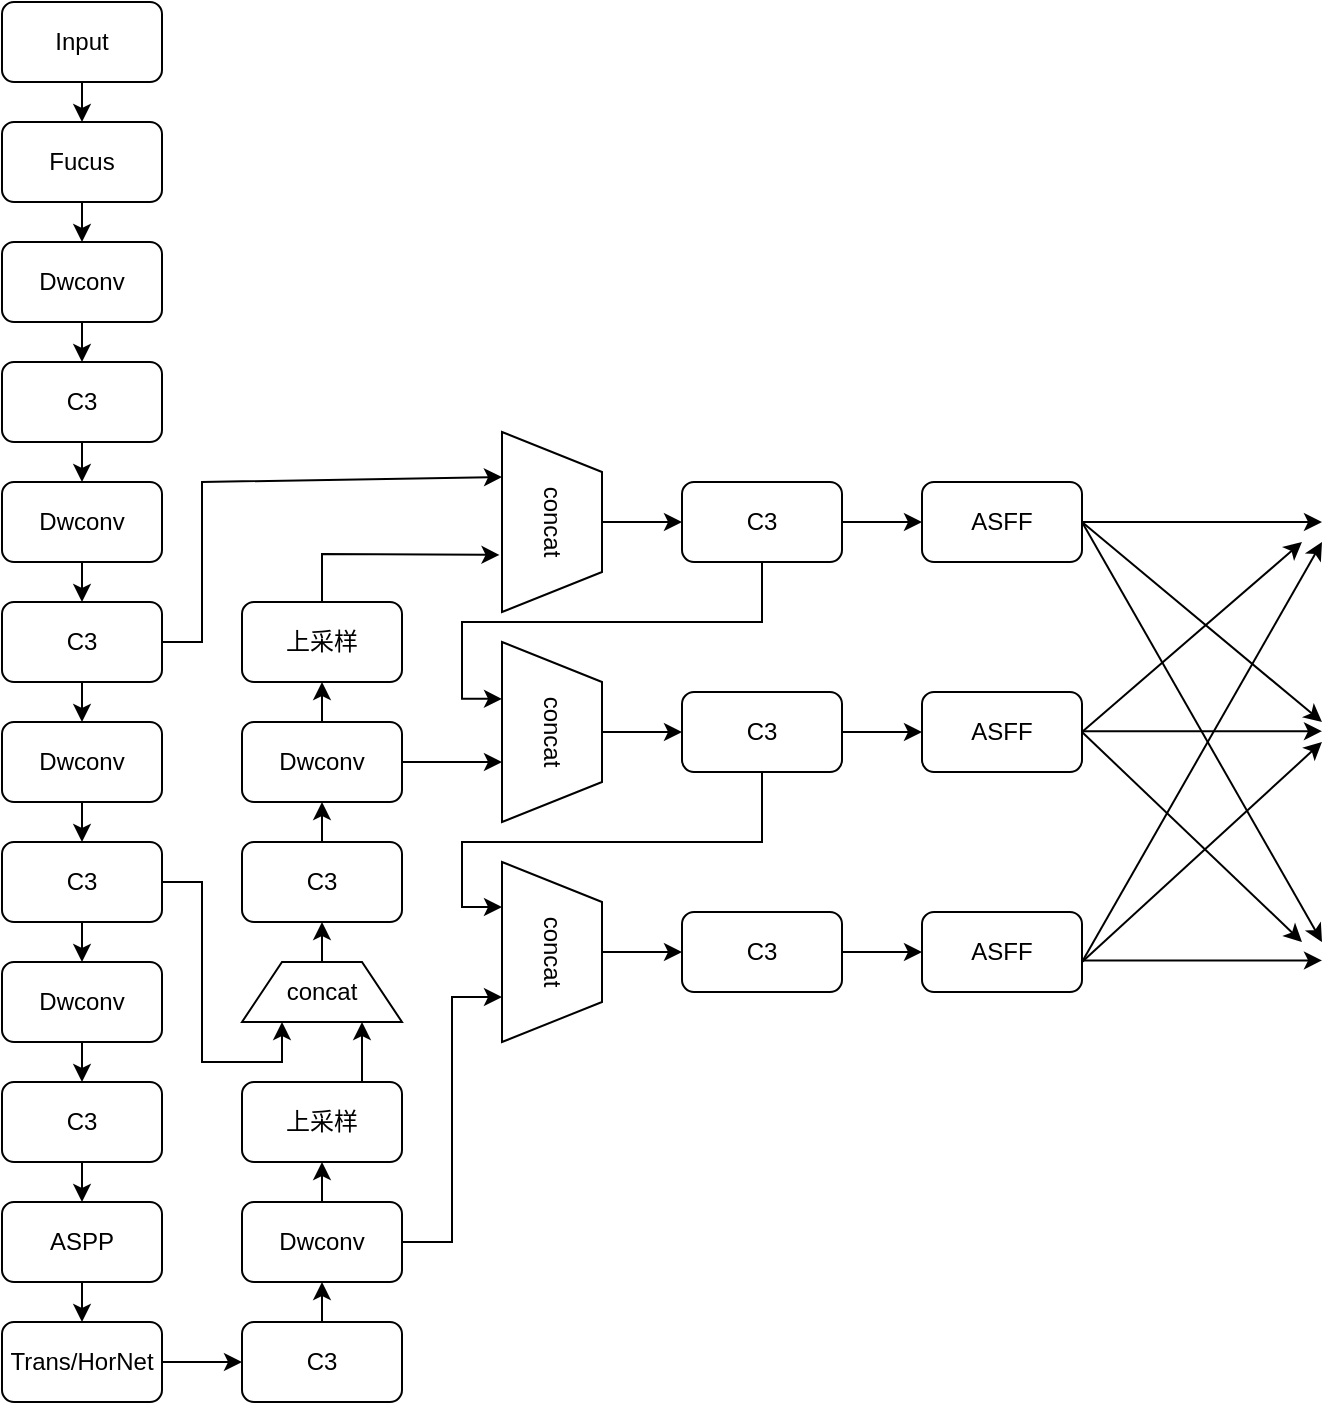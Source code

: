 <mxfile version="21.6.5" type="github">
  <diagram id="C_Lr-fMyFxYX08TO_cOn" name="Page-1">
    <mxGraphModel dx="785" dy="905" grid="1" gridSize="10" guides="1" tooltips="1" connect="1" arrows="1" fold="1" page="1" pageScale="1" pageWidth="850" pageHeight="1100" math="0" shadow="0">
      <root>
        <mxCell id="0" />
        <mxCell id="1" parent="0" />
        <mxCell id="_LLt93re5A-amY6NxNhv-1" value="Input" style="rounded=1;whiteSpace=wrap;html=1;" vertex="1" parent="1">
          <mxGeometry x="60" y="20" width="80" height="40" as="geometry" />
        </mxCell>
        <mxCell id="_LLt93re5A-amY6NxNhv-2" value="Fucus" style="rounded=1;whiteSpace=wrap;html=1;" vertex="1" parent="1">
          <mxGeometry x="60" y="80" width="80" height="40" as="geometry" />
        </mxCell>
        <mxCell id="_LLt93re5A-amY6NxNhv-3" value="Dwconv" style="rounded=1;whiteSpace=wrap;html=1;" vertex="1" parent="1">
          <mxGeometry x="60" y="140" width="80" height="40" as="geometry" />
        </mxCell>
        <mxCell id="_LLt93re5A-amY6NxNhv-4" value="C3" style="rounded=1;whiteSpace=wrap;html=1;" vertex="1" parent="1">
          <mxGeometry x="60" y="200" width="80" height="40" as="geometry" />
        </mxCell>
        <mxCell id="_LLt93re5A-amY6NxNhv-5" value="Dwconv" style="rounded=1;whiteSpace=wrap;html=1;" vertex="1" parent="1">
          <mxGeometry x="60" y="260" width="80" height="40" as="geometry" />
        </mxCell>
        <mxCell id="_LLt93re5A-amY6NxNhv-6" value="C3" style="rounded=1;whiteSpace=wrap;html=1;" vertex="1" parent="1">
          <mxGeometry x="60" y="320" width="80" height="40" as="geometry" />
        </mxCell>
        <mxCell id="_LLt93re5A-amY6NxNhv-7" value="Dwconv" style="rounded=1;whiteSpace=wrap;html=1;" vertex="1" parent="1">
          <mxGeometry x="60" y="380" width="80" height="40" as="geometry" />
        </mxCell>
        <mxCell id="_LLt93re5A-amY6NxNhv-8" value="C3" style="rounded=1;whiteSpace=wrap;html=1;" vertex="1" parent="1">
          <mxGeometry x="60" y="440" width="80" height="40" as="geometry" />
        </mxCell>
        <mxCell id="_LLt93re5A-amY6NxNhv-9" value="Dwconv" style="rounded=1;whiteSpace=wrap;html=1;" vertex="1" parent="1">
          <mxGeometry x="60" y="500" width="80" height="40" as="geometry" />
        </mxCell>
        <mxCell id="_LLt93re5A-amY6NxNhv-10" value="C3" style="rounded=1;whiteSpace=wrap;html=1;" vertex="1" parent="1">
          <mxGeometry x="60" y="560" width="80" height="40" as="geometry" />
        </mxCell>
        <mxCell id="_LLt93re5A-amY6NxNhv-11" value="ASPP" style="rounded=1;whiteSpace=wrap;html=1;" vertex="1" parent="1">
          <mxGeometry x="60" y="620" width="80" height="40" as="geometry" />
        </mxCell>
        <mxCell id="_LLt93re5A-amY6NxNhv-12" value="Trans/HorNet" style="rounded=1;whiteSpace=wrap;html=1;" vertex="1" parent="1">
          <mxGeometry x="60" y="680" width="80" height="40" as="geometry" />
        </mxCell>
        <mxCell id="_LLt93re5A-amY6NxNhv-13" value="" style="endArrow=classic;html=1;rounded=0;exitX=0.5;exitY=1;exitDx=0;exitDy=0;entryX=0.5;entryY=0;entryDx=0;entryDy=0;" edge="1" parent="1" source="_LLt93re5A-amY6NxNhv-1" target="_LLt93re5A-amY6NxNhv-2">
          <mxGeometry width="50" height="50" relative="1" as="geometry">
            <mxPoint x="170" y="210" as="sourcePoint" />
            <mxPoint x="220" y="160" as="targetPoint" />
          </mxGeometry>
        </mxCell>
        <mxCell id="_LLt93re5A-amY6NxNhv-14" value="" style="endArrow=classic;html=1;rounded=0;exitX=0.5;exitY=1;exitDx=0;exitDy=0;entryX=0.5;entryY=0;entryDx=0;entryDy=0;" edge="1" parent="1" source="_LLt93re5A-amY6NxNhv-2" target="_LLt93re5A-amY6NxNhv-3">
          <mxGeometry width="50" height="50" relative="1" as="geometry">
            <mxPoint x="110" y="70" as="sourcePoint" />
            <mxPoint x="110" y="90" as="targetPoint" />
          </mxGeometry>
        </mxCell>
        <mxCell id="_LLt93re5A-amY6NxNhv-15" value="" style="endArrow=classic;html=1;rounded=0;exitX=0.5;exitY=1;exitDx=0;exitDy=0;entryX=0.5;entryY=0;entryDx=0;entryDy=0;" edge="1" parent="1" source="_LLt93re5A-amY6NxNhv-3" target="_LLt93re5A-amY6NxNhv-4">
          <mxGeometry width="50" height="50" relative="1" as="geometry">
            <mxPoint x="120" y="80" as="sourcePoint" />
            <mxPoint x="120" y="100" as="targetPoint" />
          </mxGeometry>
        </mxCell>
        <mxCell id="_LLt93re5A-amY6NxNhv-16" value="" style="endArrow=classic;html=1;rounded=0;exitX=0.5;exitY=1;exitDx=0;exitDy=0;entryX=0.5;entryY=0;entryDx=0;entryDy=0;" edge="1" parent="1" source="_LLt93re5A-amY6NxNhv-4" target="_LLt93re5A-amY6NxNhv-5">
          <mxGeometry width="50" height="50" relative="1" as="geometry">
            <mxPoint x="130" y="90" as="sourcePoint" />
            <mxPoint x="130" y="110" as="targetPoint" />
          </mxGeometry>
        </mxCell>
        <mxCell id="_LLt93re5A-amY6NxNhv-17" value="" style="endArrow=classic;html=1;rounded=0;exitX=0.5;exitY=1;exitDx=0;exitDy=0;entryX=0.5;entryY=0;entryDx=0;entryDy=0;" edge="1" parent="1" source="_LLt93re5A-amY6NxNhv-5" target="_LLt93re5A-amY6NxNhv-6">
          <mxGeometry width="50" height="50" relative="1" as="geometry">
            <mxPoint x="140" y="100" as="sourcePoint" />
            <mxPoint x="140" y="120" as="targetPoint" />
          </mxGeometry>
        </mxCell>
        <mxCell id="_LLt93re5A-amY6NxNhv-18" value="" style="endArrow=classic;html=1;rounded=0;exitX=0.5;exitY=1;exitDx=0;exitDy=0;entryX=0.5;entryY=0;entryDx=0;entryDy=0;" edge="1" parent="1" source="_LLt93re5A-amY6NxNhv-6" target="_LLt93re5A-amY6NxNhv-7">
          <mxGeometry width="50" height="50" relative="1" as="geometry">
            <mxPoint x="150" y="110" as="sourcePoint" />
            <mxPoint x="150" y="130" as="targetPoint" />
          </mxGeometry>
        </mxCell>
        <mxCell id="_LLt93re5A-amY6NxNhv-19" value="" style="endArrow=classic;html=1;rounded=0;exitX=0.5;exitY=1;exitDx=0;exitDy=0;entryX=0.5;entryY=0;entryDx=0;entryDy=0;" edge="1" parent="1" source="_LLt93re5A-amY6NxNhv-7" target="_LLt93re5A-amY6NxNhv-8">
          <mxGeometry width="50" height="50" relative="1" as="geometry">
            <mxPoint x="160" y="120" as="sourcePoint" />
            <mxPoint x="160" y="140" as="targetPoint" />
          </mxGeometry>
        </mxCell>
        <mxCell id="_LLt93re5A-amY6NxNhv-20" value="" style="endArrow=classic;html=1;rounded=0;exitX=0.5;exitY=1;exitDx=0;exitDy=0;" edge="1" parent="1" source="_LLt93re5A-amY6NxNhv-8">
          <mxGeometry width="50" height="50" relative="1" as="geometry">
            <mxPoint x="170" y="130" as="sourcePoint" />
            <mxPoint x="100" y="500" as="targetPoint" />
          </mxGeometry>
        </mxCell>
        <mxCell id="_LLt93re5A-amY6NxNhv-21" value="" style="endArrow=classic;html=1;rounded=0;exitX=0.5;exitY=1;exitDx=0;exitDy=0;entryX=0.5;entryY=0;entryDx=0;entryDy=0;" edge="1" parent="1" source="_LLt93re5A-amY6NxNhv-9" target="_LLt93re5A-amY6NxNhv-10">
          <mxGeometry width="50" height="50" relative="1" as="geometry">
            <mxPoint x="180" y="140" as="sourcePoint" />
            <mxPoint x="180" y="160" as="targetPoint" />
          </mxGeometry>
        </mxCell>
        <mxCell id="_LLt93re5A-amY6NxNhv-22" value="" style="endArrow=classic;html=1;rounded=0;entryX=0.5;entryY=0;entryDx=0;entryDy=0;" edge="1" parent="1" target="_LLt93re5A-amY6NxNhv-11">
          <mxGeometry width="50" height="50" relative="1" as="geometry">
            <mxPoint x="100" y="600" as="sourcePoint" />
            <mxPoint x="190" y="170" as="targetPoint" />
          </mxGeometry>
        </mxCell>
        <mxCell id="_LLt93re5A-amY6NxNhv-23" value="" style="endArrow=classic;html=1;rounded=0;entryX=0.5;entryY=0;entryDx=0;entryDy=0;exitX=0.5;exitY=1;exitDx=0;exitDy=0;" edge="1" parent="1" source="_LLt93re5A-amY6NxNhv-11" target="_LLt93re5A-amY6NxNhv-12">
          <mxGeometry width="50" height="50" relative="1" as="geometry">
            <mxPoint x="100" y="676" as="sourcePoint" />
            <mxPoint x="200" y="180" as="targetPoint" />
          </mxGeometry>
        </mxCell>
        <mxCell id="_LLt93re5A-amY6NxNhv-24" value="" style="endArrow=classic;html=1;rounded=0;exitX=1;exitY=0.5;exitDx=0;exitDy=0;entryX=0.25;entryY=1;entryDx=0;entryDy=0;" edge="1" parent="1" source="_LLt93re5A-amY6NxNhv-6" target="_LLt93re5A-amY6NxNhv-25">
          <mxGeometry width="50" height="50" relative="1" as="geometry">
            <mxPoint x="210" y="370" as="sourcePoint" />
            <mxPoint x="280" y="340" as="targetPoint" />
            <Array as="points">
              <mxPoint x="160" y="340" />
              <mxPoint x="160" y="260" />
            </Array>
          </mxGeometry>
        </mxCell>
        <mxCell id="_LLt93re5A-amY6NxNhv-48" style="edgeStyle=orthogonalEdgeStyle;rounded=0;orthogonalLoop=1;jettySize=auto;html=1;exitX=0.5;exitY=0;exitDx=0;exitDy=0;entryX=0;entryY=0.5;entryDx=0;entryDy=0;" edge="1" parent="1" source="_LLt93re5A-amY6NxNhv-25" target="_LLt93re5A-amY6NxNhv-47">
          <mxGeometry relative="1" as="geometry" />
        </mxCell>
        <mxCell id="_LLt93re5A-amY6NxNhv-25" value="concat" style="shape=trapezoid;perimeter=trapezoidPerimeter;whiteSpace=wrap;html=1;fixedSize=1;rotation=90;" vertex="1" parent="1">
          <mxGeometry x="290" y="255" width="90" height="50" as="geometry" />
        </mxCell>
        <mxCell id="_LLt93re5A-amY6NxNhv-26" value="上采样" style="rounded=1;whiteSpace=wrap;html=1;" vertex="1" parent="1">
          <mxGeometry x="180" y="560" width="80" height="40" as="geometry" />
        </mxCell>
        <mxCell id="_LLt93re5A-amY6NxNhv-56" style="edgeStyle=orthogonalEdgeStyle;rounded=0;orthogonalLoop=1;jettySize=auto;html=1;exitX=1;exitY=0.5;exitDx=0;exitDy=0;entryX=0.75;entryY=1;entryDx=0;entryDy=0;" edge="1" parent="1" source="_LLt93re5A-amY6NxNhv-27" target="_LLt93re5A-amY6NxNhv-54">
          <mxGeometry relative="1" as="geometry" />
        </mxCell>
        <mxCell id="_LLt93re5A-amY6NxNhv-27" value="Dwconv" style="rounded=1;whiteSpace=wrap;html=1;" vertex="1" parent="1">
          <mxGeometry x="180" y="620" width="80" height="40" as="geometry" />
        </mxCell>
        <mxCell id="_LLt93re5A-amY6NxNhv-28" value="C3" style="rounded=1;whiteSpace=wrap;html=1;" vertex="1" parent="1">
          <mxGeometry x="180" y="680" width="80" height="40" as="geometry" />
        </mxCell>
        <mxCell id="_LLt93re5A-amY6NxNhv-29" value="" style="endArrow=classic;html=1;rounded=0;exitX=0.5;exitY=0;exitDx=0;exitDy=0;entryX=0.5;entryY=1;entryDx=0;entryDy=0;" edge="1" parent="1" source="_LLt93re5A-amY6NxNhv-28" target="_LLt93re5A-amY6NxNhv-27">
          <mxGeometry width="50" height="50" relative="1" as="geometry">
            <mxPoint x="300" y="260" as="sourcePoint" />
            <mxPoint x="300" y="280" as="targetPoint" />
          </mxGeometry>
        </mxCell>
        <mxCell id="_LLt93re5A-amY6NxNhv-30" value="" style="endArrow=classic;html=1;rounded=0;exitX=0.5;exitY=0;exitDx=0;exitDy=0;entryX=0.5;entryY=1;entryDx=0;entryDy=0;" edge="1" parent="1" source="_LLt93re5A-amY6NxNhv-27" target="_LLt93re5A-amY6NxNhv-26">
          <mxGeometry width="50" height="50" relative="1" as="geometry">
            <mxPoint x="210" y="570" as="sourcePoint" />
            <mxPoint x="260" y="520" as="targetPoint" />
          </mxGeometry>
        </mxCell>
        <mxCell id="_LLt93re5A-amY6NxNhv-31" value="" style="endArrow=classic;html=1;rounded=0;exitX=1;exitY=0.5;exitDx=0;exitDy=0;entryX=0;entryY=0.5;entryDx=0;entryDy=0;" edge="1" parent="1" source="_LLt93re5A-amY6NxNhv-12" target="_LLt93re5A-amY6NxNhv-28">
          <mxGeometry width="50" height="50" relative="1" as="geometry">
            <mxPoint x="210" y="570" as="sourcePoint" />
            <mxPoint x="260" y="520" as="targetPoint" />
          </mxGeometry>
        </mxCell>
        <mxCell id="_LLt93re5A-amY6NxNhv-41" style="edgeStyle=orthogonalEdgeStyle;rounded=0;orthogonalLoop=1;jettySize=auto;html=1;exitX=0.5;exitY=0;exitDx=0;exitDy=0;entryX=0.5;entryY=1;entryDx=0;entryDy=0;" edge="1" parent="1" source="_LLt93re5A-amY6NxNhv-32" target="_LLt93re5A-amY6NxNhv-37">
          <mxGeometry relative="1" as="geometry" />
        </mxCell>
        <mxCell id="_LLt93re5A-amY6NxNhv-32" value="concat" style="shape=trapezoid;perimeter=trapezoidPerimeter;whiteSpace=wrap;html=1;fixedSize=1;rotation=0;" vertex="1" parent="1">
          <mxGeometry x="180" y="500" width="80" height="30" as="geometry" />
        </mxCell>
        <mxCell id="_LLt93re5A-amY6NxNhv-33" value="" style="endArrow=classic;html=1;rounded=0;exitX=0.75;exitY=0;exitDx=0;exitDy=0;entryX=0.75;entryY=1;entryDx=0;entryDy=0;" edge="1" parent="1" source="_LLt93re5A-amY6NxNhv-26" target="_LLt93re5A-amY6NxNhv-32">
          <mxGeometry width="50" height="50" relative="1" as="geometry">
            <mxPoint x="210" y="570" as="sourcePoint" />
            <mxPoint x="260" y="520" as="targetPoint" />
          </mxGeometry>
        </mxCell>
        <mxCell id="_LLt93re5A-amY6NxNhv-34" value="" style="endArrow=classic;html=1;rounded=0;exitX=1;exitY=0.5;exitDx=0;exitDy=0;entryX=0.25;entryY=1;entryDx=0;entryDy=0;" edge="1" parent="1" source="_LLt93re5A-amY6NxNhv-8" target="_LLt93re5A-amY6NxNhv-32">
          <mxGeometry width="50" height="50" relative="1" as="geometry">
            <mxPoint x="210" y="570" as="sourcePoint" />
            <mxPoint x="260" y="520" as="targetPoint" />
            <Array as="points">
              <mxPoint x="160" y="460" />
              <mxPoint x="160" y="550" />
              <mxPoint x="200" y="550" />
            </Array>
          </mxGeometry>
        </mxCell>
        <mxCell id="_LLt93re5A-amY6NxNhv-36" value="Dwconv" style="rounded=1;whiteSpace=wrap;html=1;" vertex="1" parent="1">
          <mxGeometry x="180" y="380" width="80" height="40" as="geometry" />
        </mxCell>
        <mxCell id="_LLt93re5A-amY6NxNhv-37" value="C3" style="rounded=1;whiteSpace=wrap;html=1;" vertex="1" parent="1">
          <mxGeometry x="180" y="440" width="80" height="40" as="geometry" />
        </mxCell>
        <mxCell id="_LLt93re5A-amY6NxNhv-38" value="" style="endArrow=classic;html=1;rounded=0;exitX=0.5;exitY=0;exitDx=0;exitDy=0;entryX=0.5;entryY=1;entryDx=0;entryDy=0;" edge="1" parent="1" source="_LLt93re5A-amY6NxNhv-37" target="_LLt93re5A-amY6NxNhv-36">
          <mxGeometry width="50" height="50" relative="1" as="geometry">
            <mxPoint x="300" y="20" as="sourcePoint" />
            <mxPoint x="300" y="40" as="targetPoint" />
          </mxGeometry>
        </mxCell>
        <mxCell id="_LLt93re5A-amY6NxNhv-39" value="" style="endArrow=classic;html=1;rounded=0;exitX=0.5;exitY=0;exitDx=0;exitDy=0;entryX=0.5;entryY=1;entryDx=0;entryDy=0;" edge="1" parent="1" source="_LLt93re5A-amY6NxNhv-36">
          <mxGeometry width="50" height="50" relative="1" as="geometry">
            <mxPoint x="210" y="330" as="sourcePoint" />
            <mxPoint x="220" y="360" as="targetPoint" />
          </mxGeometry>
        </mxCell>
        <mxCell id="_LLt93re5A-amY6NxNhv-42" value="上采样" style="rounded=1;whiteSpace=wrap;html=1;" vertex="1" parent="1">
          <mxGeometry x="180" y="320" width="80" height="40" as="geometry" />
        </mxCell>
        <mxCell id="_LLt93re5A-amY6NxNhv-43" value="" style="endArrow=classic;html=1;rounded=0;exitX=0.5;exitY=0;exitDx=0;exitDy=0;entryX=0.683;entryY=1.025;entryDx=0;entryDy=0;entryPerimeter=0;" edge="1" parent="1" source="_LLt93re5A-amY6NxNhv-42" target="_LLt93re5A-amY6NxNhv-25">
          <mxGeometry width="50" height="50" relative="1" as="geometry">
            <mxPoint x="210" y="270" as="sourcePoint" />
            <mxPoint x="290" y="300" as="targetPoint" />
            <Array as="points">
              <mxPoint x="220" y="296" />
            </Array>
          </mxGeometry>
        </mxCell>
        <mxCell id="_LLt93re5A-amY6NxNhv-51" style="edgeStyle=orthogonalEdgeStyle;rounded=0;orthogonalLoop=1;jettySize=auto;html=1;exitX=0.5;exitY=0;exitDx=0;exitDy=0;entryX=0;entryY=0.5;entryDx=0;entryDy=0;" edge="1" parent="1" source="_LLt93re5A-amY6NxNhv-45" target="_LLt93re5A-amY6NxNhv-50">
          <mxGeometry relative="1" as="geometry" />
        </mxCell>
        <mxCell id="_LLt93re5A-amY6NxNhv-45" value="concat" style="shape=trapezoid;perimeter=trapezoidPerimeter;whiteSpace=wrap;html=1;fixedSize=1;rotation=90;" vertex="1" parent="1">
          <mxGeometry x="290" y="360" width="90" height="50" as="geometry" />
        </mxCell>
        <mxCell id="_LLt93re5A-amY6NxNhv-46" value="" style="endArrow=classic;html=1;rounded=0;exitX=1;exitY=0.5;exitDx=0;exitDy=0;" edge="1" parent="1" source="_LLt93re5A-amY6NxNhv-36">
          <mxGeometry width="50" height="50" relative="1" as="geometry">
            <mxPoint x="160" y="390" as="sourcePoint" />
            <mxPoint x="310" y="400" as="targetPoint" />
          </mxGeometry>
        </mxCell>
        <mxCell id="_LLt93re5A-amY6NxNhv-49" style="edgeStyle=orthogonalEdgeStyle;rounded=0;orthogonalLoop=1;jettySize=auto;html=1;exitX=0.5;exitY=1;exitDx=0;exitDy=0;entryX=0.316;entryY=1;entryDx=0;entryDy=0;entryPerimeter=0;" edge="1" parent="1" source="_LLt93re5A-amY6NxNhv-47" target="_LLt93re5A-amY6NxNhv-45">
          <mxGeometry relative="1" as="geometry">
            <Array as="points">
              <mxPoint x="440" y="330" />
              <mxPoint x="290" y="330" />
              <mxPoint x="290" y="368" />
            </Array>
          </mxGeometry>
        </mxCell>
        <mxCell id="_LLt93re5A-amY6NxNhv-61" style="edgeStyle=orthogonalEdgeStyle;rounded=0;orthogonalLoop=1;jettySize=auto;html=1;exitX=1;exitY=0.5;exitDx=0;exitDy=0;entryX=0;entryY=0.5;entryDx=0;entryDy=0;" edge="1" parent="1" source="_LLt93re5A-amY6NxNhv-47" target="_LLt93re5A-amY6NxNhv-58">
          <mxGeometry relative="1" as="geometry" />
        </mxCell>
        <mxCell id="_LLt93re5A-amY6NxNhv-47" value="C3" style="rounded=1;whiteSpace=wrap;html=1;" vertex="1" parent="1">
          <mxGeometry x="400" y="260" width="80" height="40" as="geometry" />
        </mxCell>
        <mxCell id="_LLt93re5A-amY6NxNhv-53" style="edgeStyle=orthogonalEdgeStyle;rounded=0;orthogonalLoop=1;jettySize=auto;html=1;exitX=0.5;exitY=1;exitDx=0;exitDy=0;" edge="1" parent="1" source="_LLt93re5A-amY6NxNhv-50">
          <mxGeometry relative="1" as="geometry">
            <mxPoint x="440.4" y="405.2" as="targetPoint" />
          </mxGeometry>
        </mxCell>
        <mxCell id="_LLt93re5A-amY6NxNhv-55" style="edgeStyle=orthogonalEdgeStyle;rounded=0;orthogonalLoop=1;jettySize=auto;html=1;exitX=0.5;exitY=1;exitDx=0;exitDy=0;entryX=0.25;entryY=1;entryDx=0;entryDy=0;" edge="1" parent="1" source="_LLt93re5A-amY6NxNhv-50" target="_LLt93re5A-amY6NxNhv-54">
          <mxGeometry relative="1" as="geometry">
            <Array as="points">
              <mxPoint x="440" y="440" />
              <mxPoint x="290" y="440" />
              <mxPoint x="290" y="472" />
            </Array>
          </mxGeometry>
        </mxCell>
        <mxCell id="_LLt93re5A-amY6NxNhv-62" style="edgeStyle=orthogonalEdgeStyle;rounded=0;orthogonalLoop=1;jettySize=auto;html=1;exitX=1;exitY=0.5;exitDx=0;exitDy=0;entryX=0;entryY=0.5;entryDx=0;entryDy=0;" edge="1" parent="1" source="_LLt93re5A-amY6NxNhv-50" target="_LLt93re5A-amY6NxNhv-59">
          <mxGeometry relative="1" as="geometry" />
        </mxCell>
        <mxCell id="_LLt93re5A-amY6NxNhv-50" value="C3" style="rounded=1;whiteSpace=wrap;html=1;" vertex="1" parent="1">
          <mxGeometry x="400" y="365" width="80" height="40" as="geometry" />
        </mxCell>
        <mxCell id="_LLt93re5A-amY6NxNhv-63" style="edgeStyle=orthogonalEdgeStyle;rounded=0;orthogonalLoop=1;jettySize=auto;html=1;exitX=1;exitY=0.5;exitDx=0;exitDy=0;entryX=0;entryY=0.5;entryDx=0;entryDy=0;" edge="1" parent="1" source="_LLt93re5A-amY6NxNhv-52" target="_LLt93re5A-amY6NxNhv-60">
          <mxGeometry relative="1" as="geometry" />
        </mxCell>
        <mxCell id="_LLt93re5A-amY6NxNhv-52" value="C3" style="rounded=1;whiteSpace=wrap;html=1;" vertex="1" parent="1">
          <mxGeometry x="400" y="475" width="80" height="40" as="geometry" />
        </mxCell>
        <mxCell id="_LLt93re5A-amY6NxNhv-57" style="edgeStyle=orthogonalEdgeStyle;rounded=0;orthogonalLoop=1;jettySize=auto;html=1;exitX=0.5;exitY=0;exitDx=0;exitDy=0;" edge="1" parent="1" source="_LLt93re5A-amY6NxNhv-54" target="_LLt93re5A-amY6NxNhv-52">
          <mxGeometry relative="1" as="geometry" />
        </mxCell>
        <mxCell id="_LLt93re5A-amY6NxNhv-54" value="concat" style="shape=trapezoid;perimeter=trapezoidPerimeter;whiteSpace=wrap;html=1;fixedSize=1;rotation=90;" vertex="1" parent="1">
          <mxGeometry x="290" y="470" width="90" height="50" as="geometry" />
        </mxCell>
        <mxCell id="_LLt93re5A-amY6NxNhv-58" value="ASFF" style="rounded=1;whiteSpace=wrap;html=1;" vertex="1" parent="1">
          <mxGeometry x="520" y="260" width="80" height="40" as="geometry" />
        </mxCell>
        <mxCell id="_LLt93re5A-amY6NxNhv-59" value="ASFF" style="rounded=1;whiteSpace=wrap;html=1;" vertex="1" parent="1">
          <mxGeometry x="520" y="365" width="80" height="40" as="geometry" />
        </mxCell>
        <mxCell id="_LLt93re5A-amY6NxNhv-60" value="ASFF" style="rounded=1;whiteSpace=wrap;html=1;" vertex="1" parent="1">
          <mxGeometry x="520" y="475" width="80" height="40" as="geometry" />
        </mxCell>
        <mxCell id="_LLt93re5A-amY6NxNhv-64" value="" style="endArrow=classic;html=1;rounded=0;exitX=1;exitY=0.5;exitDx=0;exitDy=0;" edge="1" parent="1" source="_LLt93re5A-amY6NxNhv-58">
          <mxGeometry width="50" height="50" relative="1" as="geometry">
            <mxPoint x="620" y="430" as="sourcePoint" />
            <mxPoint x="720" y="280" as="targetPoint" />
          </mxGeometry>
        </mxCell>
        <mxCell id="_LLt93re5A-amY6NxNhv-65" value="" style="endArrow=classic;html=1;rounded=0;exitX=1;exitY=0.5;exitDx=0;exitDy=0;" edge="1" parent="1">
          <mxGeometry width="50" height="50" relative="1" as="geometry">
            <mxPoint x="600" y="384.6" as="sourcePoint" />
            <mxPoint x="720" y="384.6" as="targetPoint" />
          </mxGeometry>
        </mxCell>
        <mxCell id="_LLt93re5A-amY6NxNhv-66" value="" style="endArrow=classic;html=1;rounded=0;exitX=1;exitY=0.5;exitDx=0;exitDy=0;" edge="1" parent="1">
          <mxGeometry width="50" height="50" relative="1" as="geometry">
            <mxPoint x="600" y="499.2" as="sourcePoint" />
            <mxPoint x="720" y="499.2" as="targetPoint" />
          </mxGeometry>
        </mxCell>
        <mxCell id="_LLt93re5A-amY6NxNhv-67" value="" style="endArrow=classic;html=1;rounded=0;" edge="1" parent="1">
          <mxGeometry width="50" height="50" relative="1" as="geometry">
            <mxPoint x="600" y="280" as="sourcePoint" />
            <mxPoint x="720" y="380" as="targetPoint" />
          </mxGeometry>
        </mxCell>
        <mxCell id="_LLt93re5A-amY6NxNhv-68" value="" style="endArrow=classic;html=1;rounded=0;exitX=1;exitY=0.5;exitDx=0;exitDy=0;" edge="1" parent="1" source="_LLt93re5A-amY6NxNhv-58">
          <mxGeometry width="50" height="50" relative="1" as="geometry">
            <mxPoint x="610" y="290" as="sourcePoint" />
            <mxPoint x="720" y="490" as="targetPoint" />
          </mxGeometry>
        </mxCell>
        <mxCell id="_LLt93re5A-amY6NxNhv-69" value="" style="endArrow=classic;html=1;rounded=0;exitX=1;exitY=0.5;exitDx=0;exitDy=0;" edge="1" parent="1" source="_LLt93re5A-amY6NxNhv-59">
          <mxGeometry width="50" height="50" relative="1" as="geometry">
            <mxPoint x="620" y="300" as="sourcePoint" />
            <mxPoint x="710" y="290" as="targetPoint" />
          </mxGeometry>
        </mxCell>
        <mxCell id="_LLt93re5A-amY6NxNhv-70" value="" style="endArrow=classic;html=1;rounded=0;exitX=1;exitY=0.5;exitDx=0;exitDy=0;" edge="1" parent="1" source="_LLt93re5A-amY6NxNhv-59">
          <mxGeometry width="50" height="50" relative="1" as="geometry">
            <mxPoint x="630" y="310" as="sourcePoint" />
            <mxPoint x="710" y="490" as="targetPoint" />
          </mxGeometry>
        </mxCell>
        <mxCell id="_LLt93re5A-amY6NxNhv-71" value="" style="endArrow=classic;html=1;rounded=0;" edge="1" parent="1">
          <mxGeometry width="50" height="50" relative="1" as="geometry">
            <mxPoint x="600" y="500" as="sourcePoint" />
            <mxPoint x="720" y="390" as="targetPoint" />
          </mxGeometry>
        </mxCell>
        <mxCell id="_LLt93re5A-amY6NxNhv-72" value="" style="endArrow=classic;html=1;rounded=0;" edge="1" parent="1">
          <mxGeometry width="50" height="50" relative="1" as="geometry">
            <mxPoint x="600" y="500" as="sourcePoint" />
            <mxPoint x="720" y="290" as="targetPoint" />
          </mxGeometry>
        </mxCell>
      </root>
    </mxGraphModel>
  </diagram>
</mxfile>
